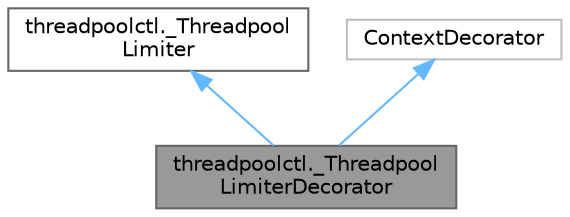 digraph "threadpoolctl._ThreadpoolLimiterDecorator"
{
 // LATEX_PDF_SIZE
  bgcolor="transparent";
  edge [fontname=Helvetica,fontsize=10,labelfontname=Helvetica,labelfontsize=10];
  node [fontname=Helvetica,fontsize=10,shape=box,height=0.2,width=0.4];
  Node1 [id="Node000001",label="threadpoolctl._Threadpool\lLimiterDecorator",height=0.2,width=0.4,color="gray40", fillcolor="grey60", style="filled", fontcolor="black",tooltip=" "];
  Node2 -> Node1 [id="edge3_Node000001_Node000002",dir="back",color="steelblue1",style="solid",tooltip=" "];
  Node2 [id="Node000002",label="threadpoolctl._Threadpool\lLimiter",height=0.2,width=0.4,color="gray40", fillcolor="white", style="filled",URL="$d2/d63/classthreadpoolctl_1_1__ThreadpoolLimiter.html",tooltip=" "];
  Node3 -> Node1 [id="edge4_Node000001_Node000003",dir="back",color="steelblue1",style="solid",tooltip=" "];
  Node3 [id="Node000003",label="ContextDecorator",height=0.2,width=0.4,color="grey75", fillcolor="white", style="filled",URL="$d5/d36/classContextDecorator.html",tooltip=" "];
}
